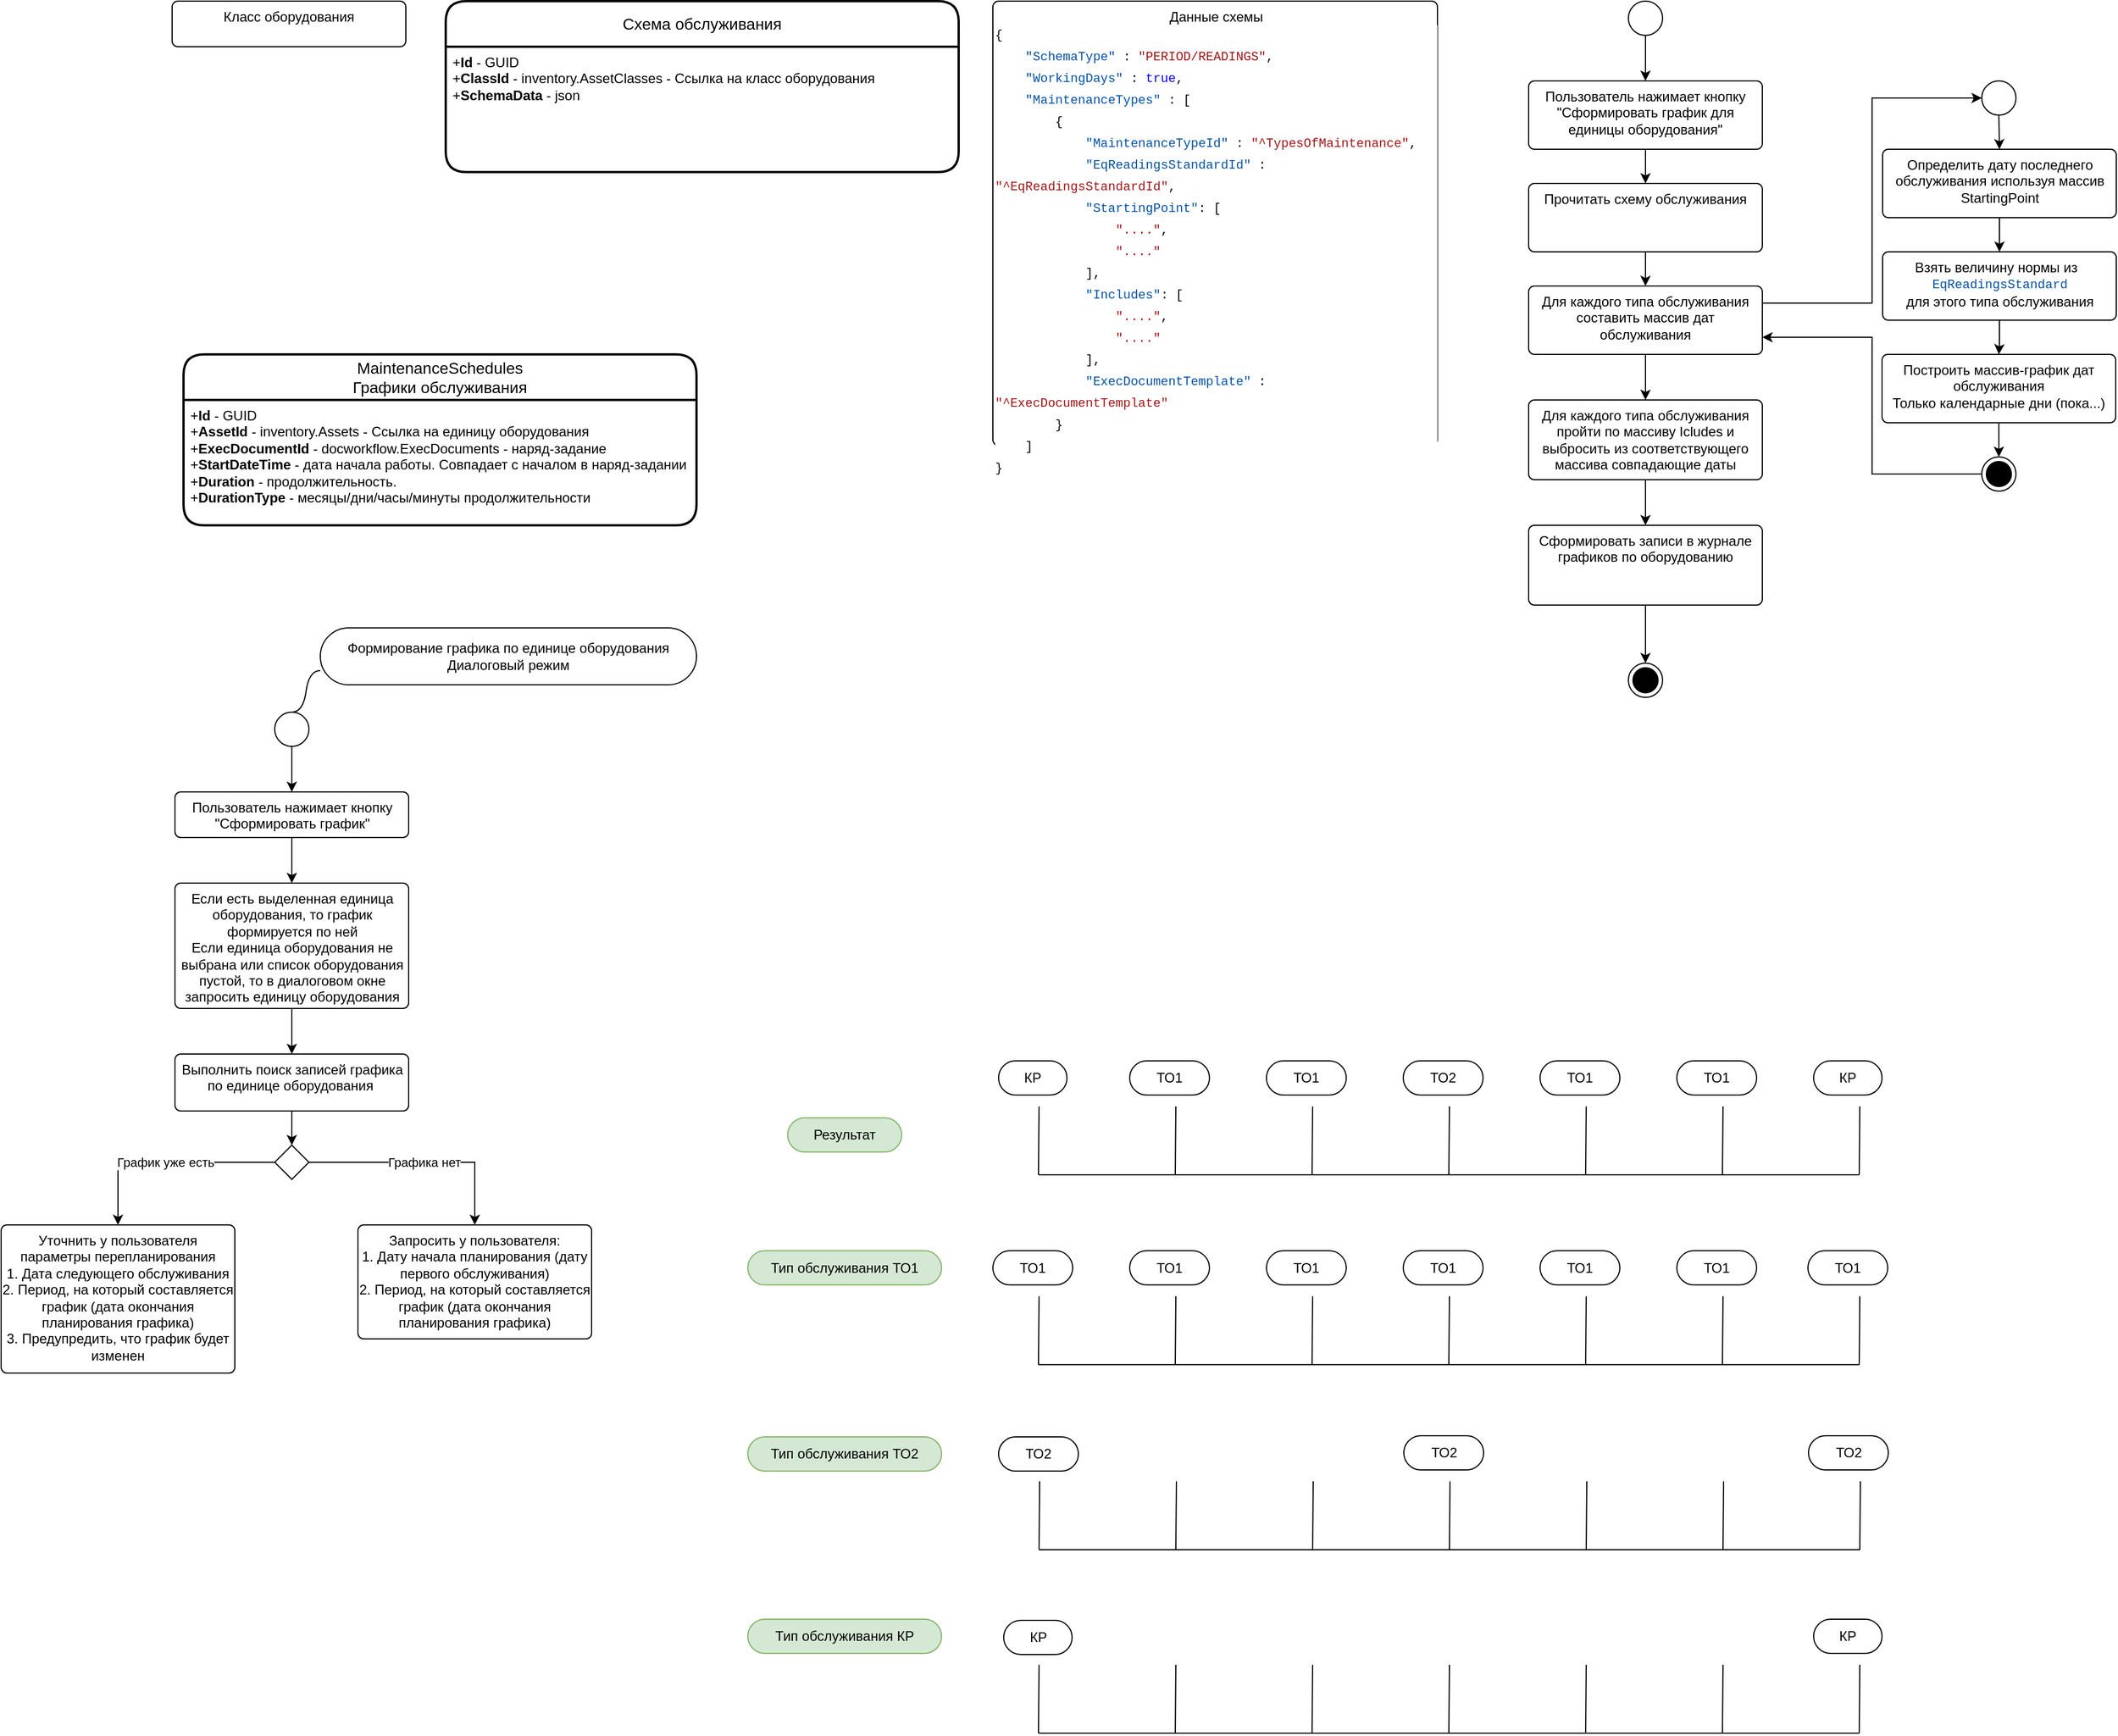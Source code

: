 <mxfile version="20.7.4" type="device"><diagram id="T1z4wQ3HLh27flMm4EdX" name="Page-1"><mxGraphModel dx="2284" dy="1944" grid="1" gridSize="10" guides="1" tooltips="1" connect="1" arrows="1" fold="1" page="1" pageScale="1" pageWidth="850" pageHeight="1100" math="0" shadow="0"><root><mxCell id="0"/><mxCell id="1" parent="0"/><mxCell id="ABsoLRfEZ5vDtHBDYEWs-1" value="MaintenanceSchedules&#10;Графики обслуживания" style="swimlane;childLayout=stackLayout;horizontal=1;startSize=40;horizontalStack=0;rounded=1;fontSize=14;fontStyle=0;strokeWidth=2;resizeParent=0;resizeLast=1;shadow=0;dashed=0;align=center;whiteSpace=wrap;" vertex="1" parent="1"><mxGeometry x="50" y="110" width="450" height="150" as="geometry"/></mxCell><mxCell id="ABsoLRfEZ5vDtHBDYEWs-2" value="+&lt;b&gt;Id &lt;/b&gt;- GUID&lt;br&gt;+&lt;b&gt;AssetId &lt;/b&gt;- inventory.Assets - Ссылка на единицу оборудования&lt;br&gt;+&lt;b&gt;ExecDocumentId &lt;/b&gt;- docworkflow.ExecDocuments - наряд-задание&lt;br&gt;+&lt;b&gt;StartDateTime &lt;/b&gt;- дата начала работы. Совпадает с началом в наряд-задании&lt;br&gt;+&lt;b&gt;Duration &lt;/b&gt;- продолжительность.&lt;br&gt;+&lt;b&gt;DurationType &lt;/b&gt;- месяцы/дни/часы/минуты продолжительности" style="align=left;strokeColor=none;fillColor=none;spacingLeft=4;fontSize=12;verticalAlign=top;resizable=0;rotatable=0;part=1;html=1;" vertex="1" parent="ABsoLRfEZ5vDtHBDYEWs-1"><mxGeometry y="40" width="450" height="110" as="geometry"/></mxCell><mxCell id="ABsoLRfEZ5vDtHBDYEWs-8" style="edgeStyle=orthogonalEdgeStyle;rounded=0;orthogonalLoop=1;jettySize=auto;html=1;exitX=0.5;exitY=1;exitDx=0;exitDy=0;entryX=0.5;entryY=0;entryDx=0;entryDy=0;" edge="1" parent="1" source="ABsoLRfEZ5vDtHBDYEWs-3" target="ABsoLRfEZ5vDtHBDYEWs-7"><mxGeometry relative="1" as="geometry"/></mxCell><mxCell id="ABsoLRfEZ5vDtHBDYEWs-3" value="" style="ellipse;html=1;" vertex="1" parent="1"><mxGeometry x="130" y="424" width="30" height="30" as="geometry"/></mxCell><mxCell id="ABsoLRfEZ5vDtHBDYEWs-5" value="Формирование графика по единице оборудования&lt;br&gt;Диалоговый режим" style="whiteSpace=wrap;html=1;rounded=1;arcSize=50;align=center;verticalAlign=middle;strokeWidth=1;autosize=1;spacing=4;treeFolding=1;treeMoving=1;newEdgeStyle={&quot;edgeStyle&quot;:&quot;entityRelationEdgeStyle&quot;,&quot;startArrow&quot;:&quot;none&quot;,&quot;endArrow&quot;:&quot;none&quot;,&quot;segment&quot;:10,&quot;curved&quot;:1,&quot;sourcePerimeterSpacing&quot;:0,&quot;targetPerimeterSpacing&quot;:0};" vertex="1" parent="1"><mxGeometry x="170" y="350" width="330" height="50" as="geometry"/></mxCell><mxCell id="ABsoLRfEZ5vDtHBDYEWs-6" value="" style="edgeStyle=entityRelationEdgeStyle;startArrow=none;endArrow=none;segment=10;curved=1;sourcePerimeterSpacing=0;targetPerimeterSpacing=0;rounded=0;exitX=0.5;exitY=0;exitDx=0;exitDy=0;entryX=0;entryY=0.75;entryDx=0;entryDy=0;" edge="1" target="ABsoLRfEZ5vDtHBDYEWs-5" parent="1" source="ABsoLRfEZ5vDtHBDYEWs-3"><mxGeometry relative="1" as="geometry"><mxPoint x="160" y="394" as="sourcePoint"/><mxPoint x="178" y="400" as="targetPoint"/></mxGeometry></mxCell><mxCell id="ABsoLRfEZ5vDtHBDYEWs-10" style="edgeStyle=orthogonalEdgeStyle;rounded=0;orthogonalLoop=1;jettySize=auto;html=1;exitX=0.5;exitY=1;exitDx=0;exitDy=0;entryX=0.5;entryY=0;entryDx=0;entryDy=0;" edge="1" parent="1" source="ABsoLRfEZ5vDtHBDYEWs-7" target="ABsoLRfEZ5vDtHBDYEWs-9"><mxGeometry relative="1" as="geometry"/></mxCell><mxCell id="ABsoLRfEZ5vDtHBDYEWs-7" value="Пользователь нажимает кнопку &quot;Сформировать график&quot;" style="html=1;align=center;verticalAlign=top;rounded=1;absoluteArcSize=1;arcSize=10;dashed=0;whiteSpace=wrap;" vertex="1" parent="1"><mxGeometry x="42.5" y="494" width="205" height="40" as="geometry"/></mxCell><mxCell id="ABsoLRfEZ5vDtHBDYEWs-18" style="edgeStyle=orthogonalEdgeStyle;rounded=0;orthogonalLoop=1;jettySize=auto;html=1;exitX=0.5;exitY=1;exitDx=0;exitDy=0;entryX=0.5;entryY=0;entryDx=0;entryDy=0;" edge="1" parent="1" source="ABsoLRfEZ5vDtHBDYEWs-9" target="ABsoLRfEZ5vDtHBDYEWs-11"><mxGeometry relative="1" as="geometry"><mxPoint x="160" y="714" as="targetPoint"/></mxGeometry></mxCell><mxCell id="ABsoLRfEZ5vDtHBDYEWs-9" value="Если есть выделенная единица оборудования, то график формируется по ней&lt;br&gt;Если единица оборудования не выбрана или список оборудования пустой, то в диалоговом окне запросить единицу оборудования" style="html=1;align=center;verticalAlign=top;rounded=1;absoluteArcSize=1;arcSize=10;dashed=0;whiteSpace=wrap;" vertex="1" parent="1"><mxGeometry x="42.5" y="574" width="205" height="110" as="geometry"/></mxCell><mxCell id="ABsoLRfEZ5vDtHBDYEWs-13" style="edgeStyle=orthogonalEdgeStyle;rounded=0;orthogonalLoop=1;jettySize=auto;html=1;exitX=0.5;exitY=1;exitDx=0;exitDy=0;entryX=0.5;entryY=0;entryDx=0;entryDy=0;" edge="1" parent="1" source="ABsoLRfEZ5vDtHBDYEWs-11" target="ABsoLRfEZ5vDtHBDYEWs-12"><mxGeometry relative="1" as="geometry"/></mxCell><mxCell id="ABsoLRfEZ5vDtHBDYEWs-11" value="Выполнить поиск записей графика по единице оборудования&amp;nbsp;" style="html=1;align=center;verticalAlign=top;rounded=1;absoluteArcSize=1;arcSize=10;dashed=0;whiteSpace=wrap;" vertex="1" parent="1"><mxGeometry x="42.5" y="724" width="205" height="50" as="geometry"/></mxCell><mxCell id="ABsoLRfEZ5vDtHBDYEWs-15" value="Графика нет" style="edgeStyle=orthogonalEdgeStyle;rounded=0;orthogonalLoop=1;jettySize=auto;html=1;exitX=1;exitY=0.5;exitDx=0;exitDy=0;entryX=0.5;entryY=0;entryDx=0;entryDy=0;" edge="1" parent="1" source="ABsoLRfEZ5vDtHBDYEWs-12" target="ABsoLRfEZ5vDtHBDYEWs-14"><mxGeometry relative="1" as="geometry"/></mxCell><mxCell id="ABsoLRfEZ5vDtHBDYEWs-17" value="График уже есть" style="edgeStyle=orthogonalEdgeStyle;rounded=0;orthogonalLoop=1;jettySize=auto;html=1;exitX=0;exitY=0.5;exitDx=0;exitDy=0;entryX=0.5;entryY=0;entryDx=0;entryDy=0;" edge="1" parent="1" source="ABsoLRfEZ5vDtHBDYEWs-12" target="ABsoLRfEZ5vDtHBDYEWs-16"><mxGeometry relative="1" as="geometry"/></mxCell><mxCell id="ABsoLRfEZ5vDtHBDYEWs-12" value="" style="rhombus;html=1;" vertex="1" parent="1"><mxGeometry x="130" y="804" width="30" height="30" as="geometry"/></mxCell><mxCell id="ABsoLRfEZ5vDtHBDYEWs-14" value="Запросить у пользователя:&lt;br&gt;1. Дату начала планирования (дату первого обслуживания)&lt;br&gt;2. Период, на который составляется график (дата окончания планирования графика)" style="html=1;align=center;verticalAlign=top;rounded=1;absoluteArcSize=1;arcSize=10;dashed=0;whiteSpace=wrap;" vertex="1" parent="1"><mxGeometry x="203" y="874" width="205" height="100" as="geometry"/></mxCell><mxCell id="ABsoLRfEZ5vDtHBDYEWs-16" value="Уточнить у пользователя параметры перепланирования&lt;br&gt;1. Дата следующего обслуживания&lt;br&gt;2. Период, на который составляется график (дата окончания планирования графика)&lt;br&gt;3. Предупредить, что график будет изменен" style="html=1;align=center;verticalAlign=top;rounded=1;absoluteArcSize=1;arcSize=10;dashed=0;whiteSpace=wrap;" vertex="1" parent="1"><mxGeometry x="-110" y="874" width="205" height="130" as="geometry"/></mxCell><mxCell id="ABsoLRfEZ5vDtHBDYEWs-19" value="Класс оборудования" style="html=1;align=center;verticalAlign=top;rounded=1;absoluteArcSize=1;arcSize=10;dashed=0;whiteSpace=wrap;" vertex="1" parent="1"><mxGeometry x="40" y="-200" width="205" height="40" as="geometry"/></mxCell><mxCell id="ABsoLRfEZ5vDtHBDYEWs-20" value="Схема обслуживания" style="swimlane;childLayout=stackLayout;horizontal=1;startSize=40;horizontalStack=0;rounded=1;fontSize=14;fontStyle=0;strokeWidth=2;resizeParent=0;resizeLast=1;shadow=0;dashed=0;align=center;whiteSpace=wrap;" vertex="1" parent="1"><mxGeometry x="280" y="-200" width="450" height="150" as="geometry"/></mxCell><mxCell id="ABsoLRfEZ5vDtHBDYEWs-21" value="+&lt;b&gt;Id &lt;/b&gt;- GUID&lt;br&gt;+&lt;b&gt;ClassId &lt;/b&gt;- inventory.AssetClasses&amp;nbsp;- Ссылка на класс оборудования&lt;br&gt;+&lt;b&gt;SchemaData&lt;/b&gt; - json" style="align=left;strokeColor=none;fillColor=none;spacingLeft=4;fontSize=12;verticalAlign=top;resizable=0;rotatable=0;part=1;html=1;" vertex="1" parent="ABsoLRfEZ5vDtHBDYEWs-20"><mxGeometry y="40" width="450" height="110" as="geometry"/></mxCell><mxCell id="ABsoLRfEZ5vDtHBDYEWs-22" value="&lt;div style=&quot;text-align: center;&quot;&gt;&lt;span style=&quot;background-color: initial;&quot;&gt;Данные схемы&lt;/span&gt;&lt;/div&gt;&lt;div style=&quot;color: rgb(212, 212, 212); font-family: Consolas, &amp;quot;Courier New&amp;quot;, monospace; font-size: 14px; line-height: 19px;&quot;&gt;&lt;div style=&quot;font-size: 11px;&quot;&gt;&lt;div style=&quot;color: rgb(0, 0, 0); background-color: rgb(255, 255, 255); line-height: 19px;&quot;&gt;&lt;div style=&quot;line-height: 19px;&quot;&gt;&lt;div&gt;{&lt;/div&gt;&lt;div&gt;&amp;nbsp; &amp;nbsp; &lt;span style=&quot;color: #0451a5;&quot;&gt;&quot;SchemaType&quot;&lt;/span&gt; : &lt;span style=&quot;color: #a31515;&quot;&gt;&quot;PERIOD/READINGS&quot;&lt;/span&gt;,&lt;/div&gt;&lt;div&gt;&amp;nbsp; &amp;nbsp; &lt;span style=&quot;color: #0451a5;&quot;&gt;&quot;WorkingDays&quot;&lt;/span&gt; : &lt;span style=&quot;color: #0000ff;&quot;&gt;true&lt;/span&gt;,&lt;/div&gt;&lt;div&gt;&amp;nbsp; &amp;nbsp; &lt;span style=&quot;color: #0451a5;&quot;&gt;&quot;MaintenanceTypes&quot;&lt;/span&gt; : [&lt;/div&gt;&lt;div&gt;&amp;nbsp; &amp;nbsp; &amp;nbsp; &amp;nbsp; {&lt;/div&gt;&lt;div&gt;&amp;nbsp; &amp;nbsp; &amp;nbsp; &amp;nbsp; &amp;nbsp; &amp;nbsp; &lt;span style=&quot;color: #0451a5;&quot;&gt;&quot;MaintenanceTypeId&quot;&lt;/span&gt; : &lt;span style=&quot;color: #a31515;&quot;&gt;&quot;^TypesOfMaintenance&quot;&lt;/span&gt;,&lt;/div&gt;&lt;div&gt;&amp;nbsp; &amp;nbsp; &amp;nbsp; &amp;nbsp; &amp;nbsp; &amp;nbsp; &lt;span style=&quot;color: #0451a5;&quot;&gt;&quot;EqReadingsStandardId&quot;&lt;/span&gt; : &lt;span style=&quot;color: #a31515;&quot;&gt;&quot;^EqReadingsStandardId&quot;&lt;/span&gt;,&lt;/div&gt;&lt;div&gt;&amp;nbsp; &amp;nbsp; &amp;nbsp; &amp;nbsp; &amp;nbsp; &amp;nbsp; &lt;span style=&quot;color: #0451a5;&quot;&gt;&quot;StartingPoint&quot;&lt;/span&gt;: [&lt;/div&gt;&lt;div&gt;&amp;nbsp; &amp;nbsp; &amp;nbsp; &amp;nbsp; &amp;nbsp; &amp;nbsp; &amp;nbsp; &amp;nbsp; &lt;span style=&quot;color: #a31515;&quot;&gt;&quot;....&quot;&lt;/span&gt;,&lt;/div&gt;&lt;div&gt;&amp;nbsp; &amp;nbsp; &amp;nbsp; &amp;nbsp; &amp;nbsp; &amp;nbsp; &amp;nbsp; &amp;nbsp; &lt;span style=&quot;color: #a31515;&quot;&gt;&quot;....&quot;&lt;/span&gt;&lt;/div&gt;&lt;div&gt;&amp;nbsp; &amp;nbsp; &amp;nbsp; &amp;nbsp; &amp;nbsp; &amp;nbsp; ],&lt;/div&gt;&lt;div&gt;&amp;nbsp; &amp;nbsp; &amp;nbsp; &amp;nbsp; &amp;nbsp; &amp;nbsp; &lt;span style=&quot;color: #0451a5;&quot;&gt;&quot;Includes&quot;&lt;/span&gt;: [&lt;/div&gt;&lt;div&gt;&amp;nbsp; &amp;nbsp; &amp;nbsp; &amp;nbsp; &amp;nbsp; &amp;nbsp; &amp;nbsp; &amp;nbsp; &lt;span style=&quot;color: #a31515;&quot;&gt;&quot;....&quot;&lt;/span&gt;,&lt;/div&gt;&lt;div&gt;&amp;nbsp; &amp;nbsp; &amp;nbsp; &amp;nbsp; &amp;nbsp; &amp;nbsp; &amp;nbsp; &amp;nbsp; &lt;span style=&quot;color: #a31515;&quot;&gt;&quot;....&quot;&lt;/span&gt;&lt;/div&gt;&lt;div&gt;&amp;nbsp; &amp;nbsp; &amp;nbsp; &amp;nbsp; &amp;nbsp; &amp;nbsp; ],&lt;/div&gt;&lt;div&gt;&amp;nbsp; &amp;nbsp; &amp;nbsp; &amp;nbsp; &amp;nbsp; &amp;nbsp; &lt;span style=&quot;color: #0451a5;&quot;&gt;&quot;ExecDocumentTemplate&quot;&lt;/span&gt; : &lt;span style=&quot;color: #a31515;&quot;&gt;&quot;^ExecDocumentTemplate&quot;&lt;/span&gt;&lt;/div&gt;&lt;div&gt;&amp;nbsp; &amp;nbsp; &amp;nbsp; &amp;nbsp; }&lt;/div&gt;&lt;div&gt;&amp;nbsp; &amp;nbsp; ]&lt;/div&gt;&lt;div&gt;}&lt;/div&gt;&lt;/div&gt;&lt;/div&gt;&lt;/div&gt;&lt;/div&gt;" style="html=1;align=left;verticalAlign=top;rounded=1;absoluteArcSize=1;arcSize=10;dashed=0;whiteSpace=wrap;" vertex="1" parent="1"><mxGeometry x="760" y="-200" width="390" height="390" as="geometry"/></mxCell><mxCell id="ABsoLRfEZ5vDtHBDYEWs-25" style="edgeStyle=orthogonalEdgeStyle;rounded=0;orthogonalLoop=1;jettySize=auto;html=1;exitX=0.5;exitY=1;exitDx=0;exitDy=0;entryX=0.5;entryY=0;entryDx=0;entryDy=0;fontSize=11;" edge="1" parent="1" source="ABsoLRfEZ5vDtHBDYEWs-23" target="ABsoLRfEZ5vDtHBDYEWs-24"><mxGeometry relative="1" as="geometry"/></mxCell><mxCell id="ABsoLRfEZ5vDtHBDYEWs-23" value="" style="ellipse;html=1;" vertex="1" parent="1"><mxGeometry x="1317.5" y="-200" width="30" height="30" as="geometry"/></mxCell><mxCell id="ABsoLRfEZ5vDtHBDYEWs-115" style="edgeStyle=orthogonalEdgeStyle;rounded=0;orthogonalLoop=1;jettySize=auto;html=1;exitX=0.5;exitY=1;exitDx=0;exitDy=0;entryX=0.5;entryY=0;entryDx=0;entryDy=0;fontSize=11;" edge="1" parent="1" source="ABsoLRfEZ5vDtHBDYEWs-24" target="ABsoLRfEZ5vDtHBDYEWs-26"><mxGeometry relative="1" as="geometry"/></mxCell><mxCell id="ABsoLRfEZ5vDtHBDYEWs-24" value="Пользователь нажимает кнопку &quot;Сформировать график для единицы оборудования&quot;" style="html=1;align=center;verticalAlign=top;rounded=1;absoluteArcSize=1;arcSize=10;dashed=0;whiteSpace=wrap;" vertex="1" parent="1"><mxGeometry x="1230" y="-130" width="205" height="60" as="geometry"/></mxCell><mxCell id="ABsoLRfEZ5vDtHBDYEWs-116" style="edgeStyle=orthogonalEdgeStyle;rounded=0;orthogonalLoop=1;jettySize=auto;html=1;exitX=0.5;exitY=1;exitDx=0;exitDy=0;entryX=0.5;entryY=0;entryDx=0;entryDy=0;fontSize=11;" edge="1" parent="1" source="ABsoLRfEZ5vDtHBDYEWs-26" target="ABsoLRfEZ5vDtHBDYEWs-27"><mxGeometry relative="1" as="geometry"/></mxCell><mxCell id="ABsoLRfEZ5vDtHBDYEWs-26" value="Прочитать схему обслуживания" style="html=1;align=center;verticalAlign=top;rounded=1;absoluteArcSize=1;arcSize=10;dashed=0;whiteSpace=wrap;" vertex="1" parent="1"><mxGeometry x="1230" y="-40" width="205" height="60" as="geometry"/></mxCell><mxCell id="ABsoLRfEZ5vDtHBDYEWs-117" style="edgeStyle=orthogonalEdgeStyle;rounded=0;orthogonalLoop=1;jettySize=auto;html=1;exitX=0.5;exitY=1;exitDx=0;exitDy=0;entryX=0.5;entryY=0;entryDx=0;entryDy=0;fontSize=11;" edge="1" parent="1" source="ABsoLRfEZ5vDtHBDYEWs-27" target="ABsoLRfEZ5vDtHBDYEWs-107"><mxGeometry relative="1" as="geometry"/></mxCell><mxCell id="ABsoLRfEZ5vDtHBDYEWs-120" style="edgeStyle=orthogonalEdgeStyle;rounded=0;orthogonalLoop=1;jettySize=auto;html=1;exitX=1;exitY=0.25;exitDx=0;exitDy=0;entryX=0;entryY=0.5;entryDx=0;entryDy=0;fontSize=11;" edge="1" parent="1" source="ABsoLRfEZ5vDtHBDYEWs-27" target="ABsoLRfEZ5vDtHBDYEWs-113"><mxGeometry relative="1" as="geometry"/></mxCell><mxCell id="ABsoLRfEZ5vDtHBDYEWs-27" value="Для каждого типа обслуживания составить массив дат обслуживания" style="html=1;align=center;verticalAlign=top;rounded=1;absoluteArcSize=1;arcSize=10;dashed=0;whiteSpace=wrap;" vertex="1" parent="1"><mxGeometry x="1230" y="50" width="205" height="60" as="geometry"/></mxCell><mxCell id="ABsoLRfEZ5vDtHBDYEWs-29" value="" style="endArrow=none;html=1;rounded=0;fontSize=11;" edge="1" parent="1"><mxGeometry width="50" height="50" relative="1" as="geometry"><mxPoint x="800" y="830" as="sourcePoint"/><mxPoint x="920" y="830" as="targetPoint"/></mxGeometry></mxCell><mxCell id="ABsoLRfEZ5vDtHBDYEWs-31" value="" style="endArrow=none;html=1;rounded=0;fontSize=11;" edge="1" parent="1"><mxGeometry x="0.691" y="-87" width="50" height="50" relative="1" as="geometry"><mxPoint x="920" y="830" as="sourcePoint"/><mxPoint x="920.5" y="770" as="targetPoint"/><mxPoint as="offset"/></mxGeometry></mxCell><mxCell id="ABsoLRfEZ5vDtHBDYEWs-32" value="" style="endArrow=none;html=1;rounded=0;fontSize=11;" edge="1" parent="1"><mxGeometry width="50" height="50" relative="1" as="geometry"><mxPoint x="920" y="830" as="sourcePoint"/><mxPoint x="1040" y="830" as="targetPoint"/></mxGeometry></mxCell><mxCell id="ABsoLRfEZ5vDtHBDYEWs-33" value="" style="endArrow=none;html=1;rounded=0;fontSize=11;" edge="1" parent="1"><mxGeometry x="0.691" y="-87" width="50" height="50" relative="1" as="geometry"><mxPoint x="1040" y="830" as="sourcePoint"/><mxPoint x="1040.5" y="770" as="targetPoint"/><mxPoint as="offset"/></mxGeometry></mxCell><mxCell id="ABsoLRfEZ5vDtHBDYEWs-34" value="" style="endArrow=none;html=1;rounded=0;fontSize=11;" edge="1" parent="1"><mxGeometry width="50" height="50" relative="1" as="geometry"><mxPoint x="1040" y="830" as="sourcePoint"/><mxPoint x="1160" y="830" as="targetPoint"/></mxGeometry></mxCell><mxCell id="ABsoLRfEZ5vDtHBDYEWs-35" value="" style="endArrow=none;html=1;rounded=0;fontSize=11;" edge="1" parent="1"><mxGeometry x="0.691" y="-87" width="50" height="50" relative="1" as="geometry"><mxPoint x="800" y="830" as="sourcePoint"/><mxPoint x="800.5" y="770" as="targetPoint"/><mxPoint as="offset"/></mxGeometry></mxCell><mxCell id="ABsoLRfEZ5vDtHBDYEWs-36" value="" style="endArrow=none;html=1;rounded=0;fontSize=11;" edge="1" parent="1"><mxGeometry x="0.691" y="-87" width="50" height="50" relative="1" as="geometry"><mxPoint x="1160" y="830" as="sourcePoint"/><mxPoint x="1160.5" y="770" as="targetPoint"/><mxPoint as="offset"/></mxGeometry></mxCell><mxCell id="ABsoLRfEZ5vDtHBDYEWs-37" value="" style="endArrow=none;html=1;rounded=0;fontSize=11;" edge="1" parent="1"><mxGeometry width="50" height="50" relative="1" as="geometry"><mxPoint x="1160" y="830" as="sourcePoint"/><mxPoint x="1280" y="830" as="targetPoint"/></mxGeometry></mxCell><mxCell id="ABsoLRfEZ5vDtHBDYEWs-38" value="" style="endArrow=none;html=1;rounded=0;fontSize=11;" edge="1" parent="1"><mxGeometry x="0.691" y="-87" width="50" height="50" relative="1" as="geometry"><mxPoint x="1280" y="830" as="sourcePoint"/><mxPoint x="1280.5" y="770" as="targetPoint"/><mxPoint as="offset"/></mxGeometry></mxCell><mxCell id="ABsoLRfEZ5vDtHBDYEWs-39" value="" style="endArrow=none;html=1;rounded=0;fontSize=11;" edge="1" parent="1"><mxGeometry width="50" height="50" relative="1" as="geometry"><mxPoint x="1280" y="830" as="sourcePoint"/><mxPoint x="1400" y="830" as="targetPoint"/></mxGeometry></mxCell><mxCell id="ABsoLRfEZ5vDtHBDYEWs-40" value="ТО1" style="whiteSpace=wrap;html=1;rounded=1;arcSize=50;align=center;verticalAlign=middle;strokeWidth=1;autosize=1;spacing=4;treeFolding=1;treeMoving=1;newEdgeStyle={&quot;edgeStyle&quot;:&quot;entityRelationEdgeStyle&quot;,&quot;startArrow&quot;:&quot;none&quot;,&quot;endArrow&quot;:&quot;none&quot;,&quot;segment&quot;:10,&quot;curved&quot;:1,&quot;sourcePerimeterSpacing&quot;:0,&quot;targetPerimeterSpacing&quot;:0};" vertex="1" parent="1"><mxGeometry x="880" y="730" width="70" height="30" as="geometry"/></mxCell><mxCell id="ABsoLRfEZ5vDtHBDYEWs-41" value="КР" style="whiteSpace=wrap;html=1;rounded=1;arcSize=50;align=center;verticalAlign=middle;strokeWidth=1;autosize=1;spacing=4;treeFolding=1;treeMoving=1;newEdgeStyle={&quot;edgeStyle&quot;:&quot;entityRelationEdgeStyle&quot;,&quot;startArrow&quot;:&quot;none&quot;,&quot;endArrow&quot;:&quot;none&quot;,&quot;segment&quot;:10,&quot;curved&quot;:1,&quot;sourcePerimeterSpacing&quot;:0,&quot;targetPerimeterSpacing&quot;:0};" vertex="1" parent="1"><mxGeometry x="765" y="730" width="60" height="30" as="geometry"/></mxCell><mxCell id="ABsoLRfEZ5vDtHBDYEWs-42" value="ТО1" style="whiteSpace=wrap;html=1;rounded=1;arcSize=50;align=center;verticalAlign=middle;strokeWidth=1;autosize=1;spacing=4;treeFolding=1;treeMoving=1;newEdgeStyle={&quot;edgeStyle&quot;:&quot;entityRelationEdgeStyle&quot;,&quot;startArrow&quot;:&quot;none&quot;,&quot;endArrow&quot;:&quot;none&quot;,&quot;segment&quot;:10,&quot;curved&quot;:1,&quot;sourcePerimeterSpacing&quot;:0,&quot;targetPerimeterSpacing&quot;:0};" vertex="1" parent="1"><mxGeometry x="1000" y="730" width="70" height="30" as="geometry"/></mxCell><mxCell id="ABsoLRfEZ5vDtHBDYEWs-43" value="ТО2" style="whiteSpace=wrap;html=1;rounded=1;arcSize=50;align=center;verticalAlign=middle;strokeWidth=1;autosize=1;spacing=4;treeFolding=1;treeMoving=1;newEdgeStyle={&quot;edgeStyle&quot;:&quot;entityRelationEdgeStyle&quot;,&quot;startArrow&quot;:&quot;none&quot;,&quot;endArrow&quot;:&quot;none&quot;,&quot;segment&quot;:10,&quot;curved&quot;:1,&quot;sourcePerimeterSpacing&quot;:0,&quot;targetPerimeterSpacing&quot;:0};" vertex="1" parent="1"><mxGeometry x="1120" y="730" width="70" height="30" as="geometry"/></mxCell><mxCell id="ABsoLRfEZ5vDtHBDYEWs-44" value="ТО1" style="whiteSpace=wrap;html=1;rounded=1;arcSize=50;align=center;verticalAlign=middle;strokeWidth=1;autosize=1;spacing=4;treeFolding=1;treeMoving=1;newEdgeStyle={&quot;edgeStyle&quot;:&quot;entityRelationEdgeStyle&quot;,&quot;startArrow&quot;:&quot;none&quot;,&quot;endArrow&quot;:&quot;none&quot;,&quot;segment&quot;:10,&quot;curved&quot;:1,&quot;sourcePerimeterSpacing&quot;:0,&quot;targetPerimeterSpacing&quot;:0};" vertex="1" parent="1"><mxGeometry x="1240" y="730" width="70" height="30" as="geometry"/></mxCell><mxCell id="ABsoLRfEZ5vDtHBDYEWs-45" value="" style="endArrow=none;html=1;rounded=0;fontSize=11;" edge="1" parent="1"><mxGeometry x="0.691" y="-87" width="50" height="50" relative="1" as="geometry"><mxPoint x="1400" y="830" as="sourcePoint"/><mxPoint x="1400.5" y="770" as="targetPoint"/><mxPoint as="offset"/></mxGeometry></mxCell><mxCell id="ABsoLRfEZ5vDtHBDYEWs-46" value="" style="endArrow=none;html=1;rounded=0;fontSize=11;" edge="1" parent="1"><mxGeometry width="50" height="50" relative="1" as="geometry"><mxPoint x="1400" y="830" as="sourcePoint"/><mxPoint x="1520" y="830" as="targetPoint"/></mxGeometry></mxCell><mxCell id="ABsoLRfEZ5vDtHBDYEWs-47" value="" style="endArrow=none;html=1;rounded=0;fontSize=11;" edge="1" parent="1"><mxGeometry x="0.691" y="-87" width="50" height="50" relative="1" as="geometry"><mxPoint x="1520" y="830" as="sourcePoint"/><mxPoint x="1520.5" y="770" as="targetPoint"/><mxPoint as="offset"/></mxGeometry></mxCell><mxCell id="ABsoLRfEZ5vDtHBDYEWs-48" value="ТО1" style="whiteSpace=wrap;html=1;rounded=1;arcSize=50;align=center;verticalAlign=middle;strokeWidth=1;autosize=1;spacing=4;treeFolding=1;treeMoving=1;newEdgeStyle={&quot;edgeStyle&quot;:&quot;entityRelationEdgeStyle&quot;,&quot;startArrow&quot;:&quot;none&quot;,&quot;endArrow&quot;:&quot;none&quot;,&quot;segment&quot;:10,&quot;curved&quot;:1,&quot;sourcePerimeterSpacing&quot;:0,&quot;targetPerimeterSpacing&quot;:0};" vertex="1" parent="1"><mxGeometry x="1360" y="730" width="70" height="30" as="geometry"/></mxCell><mxCell id="ABsoLRfEZ5vDtHBDYEWs-49" value="КР" style="whiteSpace=wrap;html=1;rounded=1;arcSize=50;align=center;verticalAlign=middle;strokeWidth=1;autosize=1;spacing=4;treeFolding=1;treeMoving=1;newEdgeStyle={&quot;edgeStyle&quot;:&quot;entityRelationEdgeStyle&quot;,&quot;startArrow&quot;:&quot;none&quot;,&quot;endArrow&quot;:&quot;none&quot;,&quot;segment&quot;:10,&quot;curved&quot;:1,&quot;sourcePerimeterSpacing&quot;:0,&quot;targetPerimeterSpacing&quot;:0};" vertex="1" parent="1"><mxGeometry x="1480" y="730" width="60" height="30" as="geometry"/></mxCell><mxCell id="ABsoLRfEZ5vDtHBDYEWs-50" value="" style="endArrow=none;html=1;rounded=0;fontSize=11;" edge="1" parent="1"><mxGeometry width="50" height="50" relative="1" as="geometry"><mxPoint x="800.0" y="996.66" as="sourcePoint"/><mxPoint x="920.0" y="996.66" as="targetPoint"/></mxGeometry></mxCell><mxCell id="ABsoLRfEZ5vDtHBDYEWs-51" value="" style="endArrow=none;html=1;rounded=0;fontSize=11;" edge="1" parent="1"><mxGeometry x="0.691" y="-87" width="50" height="50" relative="1" as="geometry"><mxPoint x="920.0" y="996.66" as="sourcePoint"/><mxPoint x="920.5" y="936.66" as="targetPoint"/><mxPoint as="offset"/></mxGeometry></mxCell><mxCell id="ABsoLRfEZ5vDtHBDYEWs-52" value="" style="endArrow=none;html=1;rounded=0;fontSize=11;" edge="1" parent="1"><mxGeometry width="50" height="50" relative="1" as="geometry"><mxPoint x="920.0" y="996.66" as="sourcePoint"/><mxPoint x="1040.0" y="996.66" as="targetPoint"/></mxGeometry></mxCell><mxCell id="ABsoLRfEZ5vDtHBDYEWs-53" value="" style="endArrow=none;html=1;rounded=0;fontSize=11;" edge="1" parent="1"><mxGeometry x="0.691" y="-87" width="50" height="50" relative="1" as="geometry"><mxPoint x="1040.0" y="996.66" as="sourcePoint"/><mxPoint x="1040.5" y="936.66" as="targetPoint"/><mxPoint as="offset"/></mxGeometry></mxCell><mxCell id="ABsoLRfEZ5vDtHBDYEWs-54" value="" style="endArrow=none;html=1;rounded=0;fontSize=11;" edge="1" parent="1"><mxGeometry width="50" height="50" relative="1" as="geometry"><mxPoint x="1040.0" y="996.66" as="sourcePoint"/><mxPoint x="1160" y="996.66" as="targetPoint"/></mxGeometry></mxCell><mxCell id="ABsoLRfEZ5vDtHBDYEWs-55" value="" style="endArrow=none;html=1;rounded=0;fontSize=11;" edge="1" parent="1"><mxGeometry x="0.691" y="-87" width="50" height="50" relative="1" as="geometry"><mxPoint x="800.0" y="996.66" as="sourcePoint"/><mxPoint x="800.5" y="936.66" as="targetPoint"/><mxPoint as="offset"/></mxGeometry></mxCell><mxCell id="ABsoLRfEZ5vDtHBDYEWs-56" value="" style="endArrow=none;html=1;rounded=0;fontSize=11;" edge="1" parent="1"><mxGeometry x="0.691" y="-87" width="50" height="50" relative="1" as="geometry"><mxPoint x="1160" y="996.66" as="sourcePoint"/><mxPoint x="1160.5" y="936.66" as="targetPoint"/><mxPoint as="offset"/></mxGeometry></mxCell><mxCell id="ABsoLRfEZ5vDtHBDYEWs-57" value="" style="endArrow=none;html=1;rounded=0;fontSize=11;" edge="1" parent="1"><mxGeometry width="50" height="50" relative="1" as="geometry"><mxPoint x="1160" y="996.66" as="sourcePoint"/><mxPoint x="1280" y="996.66" as="targetPoint"/></mxGeometry></mxCell><mxCell id="ABsoLRfEZ5vDtHBDYEWs-58" value="" style="endArrow=none;html=1;rounded=0;fontSize=11;" edge="1" parent="1"><mxGeometry x="0.691" y="-87" width="50" height="50" relative="1" as="geometry"><mxPoint x="1280" y="996.66" as="sourcePoint"/><mxPoint x="1280.5" y="936.66" as="targetPoint"/><mxPoint as="offset"/></mxGeometry></mxCell><mxCell id="ABsoLRfEZ5vDtHBDYEWs-59" value="" style="endArrow=none;html=1;rounded=0;fontSize=11;" edge="1" parent="1"><mxGeometry width="50" height="50" relative="1" as="geometry"><mxPoint x="1280" y="996.66" as="sourcePoint"/><mxPoint x="1400" y="996.66" as="targetPoint"/></mxGeometry></mxCell><mxCell id="ABsoLRfEZ5vDtHBDYEWs-60" value="ТО1" style="whiteSpace=wrap;html=1;rounded=1;arcSize=50;align=center;verticalAlign=middle;strokeWidth=1;autosize=1;spacing=4;treeFolding=1;treeMoving=1;newEdgeStyle={&quot;edgeStyle&quot;:&quot;entityRelationEdgeStyle&quot;,&quot;startArrow&quot;:&quot;none&quot;,&quot;endArrow&quot;:&quot;none&quot;,&quot;segment&quot;:10,&quot;curved&quot;:1,&quot;sourcePerimeterSpacing&quot;:0,&quot;targetPerimeterSpacing&quot;:0};" vertex="1" parent="1"><mxGeometry x="880" y="896.66" width="70" height="30" as="geometry"/></mxCell><mxCell id="ABsoLRfEZ5vDtHBDYEWs-61" value="ТО1" style="whiteSpace=wrap;html=1;rounded=1;arcSize=50;align=center;verticalAlign=middle;strokeWidth=1;autosize=1;spacing=4;treeFolding=1;treeMoving=1;newEdgeStyle={&quot;edgeStyle&quot;:&quot;entityRelationEdgeStyle&quot;,&quot;startArrow&quot;:&quot;none&quot;,&quot;endArrow&quot;:&quot;none&quot;,&quot;segment&quot;:10,&quot;curved&quot;:1,&quot;sourcePerimeterSpacing&quot;:0,&quot;targetPerimeterSpacing&quot;:0};" vertex="1" parent="1"><mxGeometry x="760" y="896.66" width="70" height="30" as="geometry"/></mxCell><mxCell id="ABsoLRfEZ5vDtHBDYEWs-62" value="ТО1" style="whiteSpace=wrap;html=1;rounded=1;arcSize=50;align=center;verticalAlign=middle;strokeWidth=1;autosize=1;spacing=4;treeFolding=1;treeMoving=1;newEdgeStyle={&quot;edgeStyle&quot;:&quot;entityRelationEdgeStyle&quot;,&quot;startArrow&quot;:&quot;none&quot;,&quot;endArrow&quot;:&quot;none&quot;,&quot;segment&quot;:10,&quot;curved&quot;:1,&quot;sourcePerimeterSpacing&quot;:0,&quot;targetPerimeterSpacing&quot;:0};" vertex="1" parent="1"><mxGeometry x="1000" y="896.66" width="70" height="30" as="geometry"/></mxCell><mxCell id="ABsoLRfEZ5vDtHBDYEWs-63" value="ТО1" style="whiteSpace=wrap;html=1;rounded=1;arcSize=50;align=center;verticalAlign=middle;strokeWidth=1;autosize=1;spacing=4;treeFolding=1;treeMoving=1;newEdgeStyle={&quot;edgeStyle&quot;:&quot;entityRelationEdgeStyle&quot;,&quot;startArrow&quot;:&quot;none&quot;,&quot;endArrow&quot;:&quot;none&quot;,&quot;segment&quot;:10,&quot;curved&quot;:1,&quot;sourcePerimeterSpacing&quot;:0,&quot;targetPerimeterSpacing&quot;:0};" vertex="1" parent="1"><mxGeometry x="1120" y="896.66" width="70" height="30" as="geometry"/></mxCell><mxCell id="ABsoLRfEZ5vDtHBDYEWs-64" value="ТО1" style="whiteSpace=wrap;html=1;rounded=1;arcSize=50;align=center;verticalAlign=middle;strokeWidth=1;autosize=1;spacing=4;treeFolding=1;treeMoving=1;newEdgeStyle={&quot;edgeStyle&quot;:&quot;entityRelationEdgeStyle&quot;,&quot;startArrow&quot;:&quot;none&quot;,&quot;endArrow&quot;:&quot;none&quot;,&quot;segment&quot;:10,&quot;curved&quot;:1,&quot;sourcePerimeterSpacing&quot;:0,&quot;targetPerimeterSpacing&quot;:0};" vertex="1" parent="1"><mxGeometry x="1240" y="896.66" width="70" height="30" as="geometry"/></mxCell><mxCell id="ABsoLRfEZ5vDtHBDYEWs-65" value="" style="endArrow=none;html=1;rounded=0;fontSize=11;" edge="1" parent="1"><mxGeometry x="0.691" y="-87" width="50" height="50" relative="1" as="geometry"><mxPoint x="1400" y="996.66" as="sourcePoint"/><mxPoint x="1400.5" y="936.66" as="targetPoint"/><mxPoint as="offset"/></mxGeometry></mxCell><mxCell id="ABsoLRfEZ5vDtHBDYEWs-66" value="" style="endArrow=none;html=1;rounded=0;fontSize=11;" edge="1" parent="1"><mxGeometry width="50" height="50" relative="1" as="geometry"><mxPoint x="1400" y="996.66" as="sourcePoint"/><mxPoint x="1520" y="996.66" as="targetPoint"/></mxGeometry></mxCell><mxCell id="ABsoLRfEZ5vDtHBDYEWs-67" value="" style="endArrow=none;html=1;rounded=0;fontSize=11;" edge="1" parent="1"><mxGeometry x="0.691" y="-87" width="50" height="50" relative="1" as="geometry"><mxPoint x="1520" y="996.66" as="sourcePoint"/><mxPoint x="1520.5" y="936.66" as="targetPoint"/><mxPoint as="offset"/></mxGeometry></mxCell><mxCell id="ABsoLRfEZ5vDtHBDYEWs-68" value="ТО1" style="whiteSpace=wrap;html=1;rounded=1;arcSize=50;align=center;verticalAlign=middle;strokeWidth=1;autosize=1;spacing=4;treeFolding=1;treeMoving=1;newEdgeStyle={&quot;edgeStyle&quot;:&quot;entityRelationEdgeStyle&quot;,&quot;startArrow&quot;:&quot;none&quot;,&quot;endArrow&quot;:&quot;none&quot;,&quot;segment&quot;:10,&quot;curved&quot;:1,&quot;sourcePerimeterSpacing&quot;:0,&quot;targetPerimeterSpacing&quot;:0};" vertex="1" parent="1"><mxGeometry x="1360" y="896.66" width="70" height="30" as="geometry"/></mxCell><mxCell id="ABsoLRfEZ5vDtHBDYEWs-69" value="ТО1" style="whiteSpace=wrap;html=1;rounded=1;arcSize=50;align=center;verticalAlign=middle;strokeWidth=1;autosize=1;spacing=4;treeFolding=1;treeMoving=1;newEdgeStyle={&quot;edgeStyle&quot;:&quot;entityRelationEdgeStyle&quot;,&quot;startArrow&quot;:&quot;none&quot;,&quot;endArrow&quot;:&quot;none&quot;,&quot;segment&quot;:10,&quot;curved&quot;:1,&quot;sourcePerimeterSpacing&quot;:0,&quot;targetPerimeterSpacing&quot;:0};" vertex="1" parent="1"><mxGeometry x="1475" y="896.66" width="70" height="30" as="geometry"/></mxCell><mxCell id="ABsoLRfEZ5vDtHBDYEWs-70" value="" style="endArrow=none;html=1;rounded=0;fontSize=11;" edge="1" parent="1"><mxGeometry width="50" height="50" relative="1" as="geometry"><mxPoint x="800.5" y="1159.0" as="sourcePoint"/><mxPoint x="920.5" y="1159.0" as="targetPoint"/></mxGeometry></mxCell><mxCell id="ABsoLRfEZ5vDtHBDYEWs-71" value="" style="endArrow=none;html=1;rounded=0;fontSize=11;" edge="1" parent="1"><mxGeometry x="0.691" y="-87" width="50" height="50" relative="1" as="geometry"><mxPoint x="920.5" y="1159.0" as="sourcePoint"/><mxPoint x="921.0" y="1099.0" as="targetPoint"/><mxPoint as="offset"/></mxGeometry></mxCell><mxCell id="ABsoLRfEZ5vDtHBDYEWs-72" value="" style="endArrow=none;html=1;rounded=0;fontSize=11;" edge="1" parent="1"><mxGeometry width="50" height="50" relative="1" as="geometry"><mxPoint x="920.5" y="1159.0" as="sourcePoint"/><mxPoint x="1040.5" y="1159.0" as="targetPoint"/></mxGeometry></mxCell><mxCell id="ABsoLRfEZ5vDtHBDYEWs-73" value="" style="endArrow=none;html=1;rounded=0;fontSize=11;" edge="1" parent="1"><mxGeometry x="0.691" y="-87" width="50" height="50" relative="1" as="geometry"><mxPoint x="1040.5" y="1159.0" as="sourcePoint"/><mxPoint x="1041.0" y="1099.0" as="targetPoint"/><mxPoint as="offset"/></mxGeometry></mxCell><mxCell id="ABsoLRfEZ5vDtHBDYEWs-74" value="" style="endArrow=none;html=1;rounded=0;fontSize=11;" edge="1" parent="1"><mxGeometry width="50" height="50" relative="1" as="geometry"><mxPoint x="1040.5" y="1159.0" as="sourcePoint"/><mxPoint x="1160.5" y="1159.0" as="targetPoint"/></mxGeometry></mxCell><mxCell id="ABsoLRfEZ5vDtHBDYEWs-75" value="" style="endArrow=none;html=1;rounded=0;fontSize=11;" edge="1" parent="1"><mxGeometry x="0.691" y="-87" width="50" height="50" relative="1" as="geometry"><mxPoint x="800.5" y="1159.0" as="sourcePoint"/><mxPoint x="801.0" y="1099.0" as="targetPoint"/><mxPoint as="offset"/></mxGeometry></mxCell><mxCell id="ABsoLRfEZ5vDtHBDYEWs-76" value="" style="endArrow=none;html=1;rounded=0;fontSize=11;" edge="1" parent="1"><mxGeometry x="0.691" y="-87" width="50" height="50" relative="1" as="geometry"><mxPoint x="1160.5" y="1159.0" as="sourcePoint"/><mxPoint x="1161" y="1099.0" as="targetPoint"/><mxPoint as="offset"/></mxGeometry></mxCell><mxCell id="ABsoLRfEZ5vDtHBDYEWs-77" value="" style="endArrow=none;html=1;rounded=0;fontSize=11;" edge="1" parent="1"><mxGeometry width="50" height="50" relative="1" as="geometry"><mxPoint x="1160.5" y="1159.0" as="sourcePoint"/><mxPoint x="1280.5" y="1159.0" as="targetPoint"/></mxGeometry></mxCell><mxCell id="ABsoLRfEZ5vDtHBDYEWs-78" value="" style="endArrow=none;html=1;rounded=0;fontSize=11;" edge="1" parent="1"><mxGeometry x="0.691" y="-87" width="50" height="50" relative="1" as="geometry"><mxPoint x="1280.5" y="1159.0" as="sourcePoint"/><mxPoint x="1281" y="1099.0" as="targetPoint"/><mxPoint as="offset"/></mxGeometry></mxCell><mxCell id="ABsoLRfEZ5vDtHBDYEWs-79" value="" style="endArrow=none;html=1;rounded=0;fontSize=11;" edge="1" parent="1"><mxGeometry width="50" height="50" relative="1" as="geometry"><mxPoint x="1280.5" y="1159.0" as="sourcePoint"/><mxPoint x="1400.5" y="1159.0" as="targetPoint"/></mxGeometry></mxCell><mxCell id="ABsoLRfEZ5vDtHBDYEWs-83" value="ТО2" style="whiteSpace=wrap;html=1;rounded=1;arcSize=50;align=center;verticalAlign=middle;strokeWidth=1;autosize=1;spacing=4;treeFolding=1;treeMoving=1;newEdgeStyle={&quot;edgeStyle&quot;:&quot;entityRelationEdgeStyle&quot;,&quot;startArrow&quot;:&quot;none&quot;,&quot;endArrow&quot;:&quot;none&quot;,&quot;segment&quot;:10,&quot;curved&quot;:1,&quot;sourcePerimeterSpacing&quot;:0,&quot;targetPerimeterSpacing&quot;:0};" vertex="1" parent="1"><mxGeometry x="1120.5" y="1059" width="70" height="30" as="geometry"/></mxCell><mxCell id="ABsoLRfEZ5vDtHBDYEWs-85" value="" style="endArrow=none;html=1;rounded=0;fontSize=11;" edge="1" parent="1"><mxGeometry x="0.691" y="-87" width="50" height="50" relative="1" as="geometry"><mxPoint x="1400.5" y="1159.0" as="sourcePoint"/><mxPoint x="1401" y="1099.0" as="targetPoint"/><mxPoint as="offset"/></mxGeometry></mxCell><mxCell id="ABsoLRfEZ5vDtHBDYEWs-86" value="" style="endArrow=none;html=1;rounded=0;fontSize=11;" edge="1" parent="1"><mxGeometry width="50" height="50" relative="1" as="geometry"><mxPoint x="1400.5" y="1159.0" as="sourcePoint"/><mxPoint x="1520.5" y="1159.0" as="targetPoint"/></mxGeometry></mxCell><mxCell id="ABsoLRfEZ5vDtHBDYEWs-87" value="" style="endArrow=none;html=1;rounded=0;fontSize=11;" edge="1" parent="1"><mxGeometry x="0.691" y="-87" width="50" height="50" relative="1" as="geometry"><mxPoint x="1520.5" y="1159.0" as="sourcePoint"/><mxPoint x="1521" y="1099.0" as="targetPoint"/><mxPoint as="offset"/></mxGeometry></mxCell><mxCell id="ABsoLRfEZ5vDtHBDYEWs-89" value="ТО2" style="whiteSpace=wrap;html=1;rounded=1;arcSize=50;align=center;verticalAlign=middle;strokeWidth=1;autosize=1;spacing=4;treeFolding=1;treeMoving=1;newEdgeStyle={&quot;edgeStyle&quot;:&quot;entityRelationEdgeStyle&quot;,&quot;startArrow&quot;:&quot;none&quot;,&quot;endArrow&quot;:&quot;none&quot;,&quot;segment&quot;:10,&quot;curved&quot;:1,&quot;sourcePerimeterSpacing&quot;:0,&quot;targetPerimeterSpacing&quot;:0};" vertex="1" parent="1"><mxGeometry x="1475.5" y="1059" width="70" height="30" as="geometry"/></mxCell><mxCell id="ABsoLRfEZ5vDtHBDYEWs-90" value="ТО2" style="whiteSpace=wrap;html=1;rounded=1;arcSize=50;align=center;verticalAlign=middle;strokeWidth=1;autosize=1;spacing=4;treeFolding=1;treeMoving=1;newEdgeStyle={&quot;edgeStyle&quot;:&quot;entityRelationEdgeStyle&quot;,&quot;startArrow&quot;:&quot;none&quot;,&quot;endArrow&quot;:&quot;none&quot;,&quot;segment&quot;:10,&quot;curved&quot;:1,&quot;sourcePerimeterSpacing&quot;:0,&quot;targetPerimeterSpacing&quot;:0};" vertex="1" parent="1"><mxGeometry x="765" y="1060" width="70" height="30" as="geometry"/></mxCell><mxCell id="ABsoLRfEZ5vDtHBDYEWs-91" value="" style="endArrow=none;html=1;rounded=0;fontSize=11;" edge="1" parent="1"><mxGeometry width="50" height="50" relative="1" as="geometry"><mxPoint x="800" y="1320" as="sourcePoint"/><mxPoint x="920" y="1320" as="targetPoint"/></mxGeometry></mxCell><mxCell id="ABsoLRfEZ5vDtHBDYEWs-92" value="" style="endArrow=none;html=1;rounded=0;fontSize=11;" edge="1" parent="1"><mxGeometry x="0.691" y="-87" width="50" height="50" relative="1" as="geometry"><mxPoint x="920" y="1320" as="sourcePoint"/><mxPoint x="920.5" y="1260" as="targetPoint"/><mxPoint as="offset"/></mxGeometry></mxCell><mxCell id="ABsoLRfEZ5vDtHBDYEWs-93" value="" style="endArrow=none;html=1;rounded=0;fontSize=11;" edge="1" parent="1"><mxGeometry width="50" height="50" relative="1" as="geometry"><mxPoint x="920" y="1320" as="sourcePoint"/><mxPoint x="1040" y="1320" as="targetPoint"/></mxGeometry></mxCell><mxCell id="ABsoLRfEZ5vDtHBDYEWs-94" value="" style="endArrow=none;html=1;rounded=0;fontSize=11;" edge="1" parent="1"><mxGeometry x="0.691" y="-87" width="50" height="50" relative="1" as="geometry"><mxPoint x="1040" y="1320" as="sourcePoint"/><mxPoint x="1040.5" y="1260" as="targetPoint"/><mxPoint as="offset"/></mxGeometry></mxCell><mxCell id="ABsoLRfEZ5vDtHBDYEWs-95" value="" style="endArrow=none;html=1;rounded=0;fontSize=11;" edge="1" parent="1"><mxGeometry width="50" height="50" relative="1" as="geometry"><mxPoint x="1040" y="1320" as="sourcePoint"/><mxPoint x="1160" y="1320" as="targetPoint"/></mxGeometry></mxCell><mxCell id="ABsoLRfEZ5vDtHBDYEWs-96" value="" style="endArrow=none;html=1;rounded=0;fontSize=11;" edge="1" parent="1"><mxGeometry x="0.691" y="-87" width="50" height="50" relative="1" as="geometry"><mxPoint x="800" y="1320" as="sourcePoint"/><mxPoint x="800.5" y="1260" as="targetPoint"/><mxPoint as="offset"/></mxGeometry></mxCell><mxCell id="ABsoLRfEZ5vDtHBDYEWs-97" value="" style="endArrow=none;html=1;rounded=0;fontSize=11;" edge="1" parent="1"><mxGeometry x="0.691" y="-87" width="50" height="50" relative="1" as="geometry"><mxPoint x="1160" y="1320" as="sourcePoint"/><mxPoint x="1160.5" y="1260" as="targetPoint"/><mxPoint as="offset"/></mxGeometry></mxCell><mxCell id="ABsoLRfEZ5vDtHBDYEWs-98" value="" style="endArrow=none;html=1;rounded=0;fontSize=11;" edge="1" parent="1"><mxGeometry width="50" height="50" relative="1" as="geometry"><mxPoint x="1160" y="1320" as="sourcePoint"/><mxPoint x="1280" y="1320" as="targetPoint"/></mxGeometry></mxCell><mxCell id="ABsoLRfEZ5vDtHBDYEWs-99" value="" style="endArrow=none;html=1;rounded=0;fontSize=11;" edge="1" parent="1"><mxGeometry x="0.691" y="-87" width="50" height="50" relative="1" as="geometry"><mxPoint x="1280" y="1320" as="sourcePoint"/><mxPoint x="1280.5" y="1260" as="targetPoint"/><mxPoint as="offset"/></mxGeometry></mxCell><mxCell id="ABsoLRfEZ5vDtHBDYEWs-100" value="" style="endArrow=none;html=1;rounded=0;fontSize=11;" edge="1" parent="1"><mxGeometry width="50" height="50" relative="1" as="geometry"><mxPoint x="1280" y="1320" as="sourcePoint"/><mxPoint x="1400" y="1320" as="targetPoint"/></mxGeometry></mxCell><mxCell id="ABsoLRfEZ5vDtHBDYEWs-102" value="" style="endArrow=none;html=1;rounded=0;fontSize=11;" edge="1" parent="1"><mxGeometry x="0.691" y="-87" width="50" height="50" relative="1" as="geometry"><mxPoint x="1400" y="1320" as="sourcePoint"/><mxPoint x="1400.5" y="1260" as="targetPoint"/><mxPoint as="offset"/></mxGeometry></mxCell><mxCell id="ABsoLRfEZ5vDtHBDYEWs-103" value="" style="endArrow=none;html=1;rounded=0;fontSize=11;" edge="1" parent="1"><mxGeometry width="50" height="50" relative="1" as="geometry"><mxPoint x="1400" y="1320" as="sourcePoint"/><mxPoint x="1520" y="1320" as="targetPoint"/></mxGeometry></mxCell><mxCell id="ABsoLRfEZ5vDtHBDYEWs-104" value="" style="endArrow=none;html=1;rounded=0;fontSize=11;" edge="1" parent="1"><mxGeometry x="0.691" y="-87" width="50" height="50" relative="1" as="geometry"><mxPoint x="1520" y="1320" as="sourcePoint"/><mxPoint x="1520.5" y="1260" as="targetPoint"/><mxPoint as="offset"/></mxGeometry></mxCell><mxCell id="ABsoLRfEZ5vDtHBDYEWs-105" value="КР" style="whiteSpace=wrap;html=1;rounded=1;arcSize=50;align=center;verticalAlign=middle;strokeWidth=1;autosize=1;spacing=4;treeFolding=1;treeMoving=1;newEdgeStyle={&quot;edgeStyle&quot;:&quot;entityRelationEdgeStyle&quot;,&quot;startArrow&quot;:&quot;none&quot;,&quot;endArrow&quot;:&quot;none&quot;,&quot;segment&quot;:10,&quot;curved&quot;:1,&quot;sourcePerimeterSpacing&quot;:0,&quot;targetPerimeterSpacing&quot;:0};" vertex="1" parent="1"><mxGeometry x="1480" y="1220" width="60" height="30" as="geometry"/></mxCell><mxCell id="ABsoLRfEZ5vDtHBDYEWs-106" value="КР" style="whiteSpace=wrap;html=1;rounded=1;arcSize=50;align=center;verticalAlign=middle;strokeWidth=1;autosize=1;spacing=4;treeFolding=1;treeMoving=1;newEdgeStyle={&quot;edgeStyle&quot;:&quot;entityRelationEdgeStyle&quot;,&quot;startArrow&quot;:&quot;none&quot;,&quot;endArrow&quot;:&quot;none&quot;,&quot;segment&quot;:10,&quot;curved&quot;:1,&quot;sourcePerimeterSpacing&quot;:0,&quot;targetPerimeterSpacing&quot;:0};" vertex="1" parent="1"><mxGeometry x="769.5" y="1221" width="60" height="30" as="geometry"/></mxCell><mxCell id="ABsoLRfEZ5vDtHBDYEWs-119" style="edgeStyle=orthogonalEdgeStyle;rounded=0;orthogonalLoop=1;jettySize=auto;html=1;exitX=0.5;exitY=1;exitDx=0;exitDy=0;fontSize=11;entryX=0.5;entryY=0;entryDx=0;entryDy=0;" edge="1" parent="1" source="ABsoLRfEZ5vDtHBDYEWs-107" target="ABsoLRfEZ5vDtHBDYEWs-124"><mxGeometry relative="1" as="geometry"><mxPoint x="1540" y="280" as="targetPoint"/></mxGeometry></mxCell><mxCell id="ABsoLRfEZ5vDtHBDYEWs-107" value="Для каждого типа обслуживания пройти по массиву Icludes и выбросить из соответствующего массива совпадающие даты&lt;br&gt;" style="html=1;align=center;verticalAlign=top;rounded=1;absoluteArcSize=1;arcSize=10;dashed=0;whiteSpace=wrap;" vertex="1" parent="1"><mxGeometry x="1230" y="150" width="205" height="70" as="geometry"/></mxCell><mxCell id="ABsoLRfEZ5vDtHBDYEWs-111" style="edgeStyle=orthogonalEdgeStyle;rounded=0;orthogonalLoop=1;jettySize=auto;html=1;exitX=0.5;exitY=1;exitDx=0;exitDy=0;entryX=0.5;entryY=0;entryDx=0;entryDy=0;fontSize=11;" edge="1" parent="1" source="ABsoLRfEZ5vDtHBDYEWs-108" target="ABsoLRfEZ5vDtHBDYEWs-109"><mxGeometry relative="1" as="geometry"/></mxCell><mxCell id="ABsoLRfEZ5vDtHBDYEWs-108" value="Определить дату последнего обслуживания используя массив StartingPoint" style="html=1;align=center;verticalAlign=top;rounded=1;absoluteArcSize=1;arcSize=10;dashed=0;whiteSpace=wrap;" vertex="1" parent="1"><mxGeometry x="1540.5" y="-70" width="205" height="60" as="geometry"/></mxCell><mxCell id="ABsoLRfEZ5vDtHBDYEWs-112" style="edgeStyle=orthogonalEdgeStyle;rounded=0;orthogonalLoop=1;jettySize=auto;html=1;exitX=0.5;exitY=1;exitDx=0;exitDy=0;fontSize=11;" edge="1" parent="1" source="ABsoLRfEZ5vDtHBDYEWs-109" target="ABsoLRfEZ5vDtHBDYEWs-110"><mxGeometry relative="1" as="geometry"/></mxCell><mxCell id="ABsoLRfEZ5vDtHBDYEWs-109" value="Взять величину нормы из&amp;nbsp;&amp;nbsp;&lt;br&gt;&lt;span style=&quot;color: rgb(4, 81, 165); font-family: Consolas, &amp;quot;Courier New&amp;quot;, monospace; font-size: 11px; text-align: left; background-color: rgb(255, 255, 255);&quot;&gt;EqReadingsStandard&lt;/span&gt;&lt;br&gt;для этого типа обслуживания" style="html=1;align=center;verticalAlign=top;rounded=1;absoluteArcSize=1;arcSize=10;dashed=0;whiteSpace=wrap;" vertex="1" parent="1"><mxGeometry x="1540.5" y="20" width="205" height="60" as="geometry"/></mxCell><mxCell id="ABsoLRfEZ5vDtHBDYEWs-122" style="edgeStyle=orthogonalEdgeStyle;rounded=0;orthogonalLoop=1;jettySize=auto;html=1;exitX=0.5;exitY=1;exitDx=0;exitDy=0;entryX=0.5;entryY=0;entryDx=0;entryDy=0;fontSize=11;" edge="1" parent="1" source="ABsoLRfEZ5vDtHBDYEWs-110" target="ABsoLRfEZ5vDtHBDYEWs-121"><mxGeometry relative="1" as="geometry"/></mxCell><mxCell id="ABsoLRfEZ5vDtHBDYEWs-110" value="Построить массив-график дат обслуживания&lt;br&gt;Только календарные дни (пока...)" style="html=1;align=center;verticalAlign=top;rounded=1;absoluteArcSize=1;arcSize=10;dashed=0;whiteSpace=wrap;" vertex="1" parent="1"><mxGeometry x="1540" y="110" width="205" height="60" as="geometry"/></mxCell><mxCell id="ABsoLRfEZ5vDtHBDYEWs-114" style="edgeStyle=orthogonalEdgeStyle;rounded=0;orthogonalLoop=1;jettySize=auto;html=1;exitX=0.5;exitY=1;exitDx=0;exitDy=0;entryX=0.5;entryY=0;entryDx=0;entryDy=0;fontSize=11;" edge="1" parent="1" source="ABsoLRfEZ5vDtHBDYEWs-113" target="ABsoLRfEZ5vDtHBDYEWs-108"><mxGeometry relative="1" as="geometry"/></mxCell><mxCell id="ABsoLRfEZ5vDtHBDYEWs-113" value="" style="ellipse;html=1;" vertex="1" parent="1"><mxGeometry x="1627.5" y="-130" width="30" height="30" as="geometry"/></mxCell><mxCell id="ABsoLRfEZ5vDtHBDYEWs-118" value="" style="ellipse;html=1;shape=endState;fillColor=strokeColor;labelBackgroundColor=none;fontSize=11;" vertex="1" parent="1"><mxGeometry x="1317.5" y="381" width="30" height="30" as="geometry"/></mxCell><mxCell id="ABsoLRfEZ5vDtHBDYEWs-123" style="edgeStyle=orthogonalEdgeStyle;rounded=0;orthogonalLoop=1;jettySize=auto;html=1;exitX=0;exitY=0.5;exitDx=0;exitDy=0;entryX=1;entryY=0.75;entryDx=0;entryDy=0;fontSize=11;" edge="1" parent="1" source="ABsoLRfEZ5vDtHBDYEWs-121" target="ABsoLRfEZ5vDtHBDYEWs-27"><mxGeometry relative="1" as="geometry"/></mxCell><mxCell id="ABsoLRfEZ5vDtHBDYEWs-121" value="" style="ellipse;html=1;shape=endState;fillColor=strokeColor;labelBackgroundColor=none;fontSize=11;" vertex="1" parent="1"><mxGeometry x="1627.5" y="200" width="30" height="30" as="geometry"/></mxCell><mxCell id="ABsoLRfEZ5vDtHBDYEWs-125" style="edgeStyle=orthogonalEdgeStyle;rounded=0;orthogonalLoop=1;jettySize=auto;html=1;exitX=0.5;exitY=1;exitDx=0;exitDy=0;entryX=0.5;entryY=0;entryDx=0;entryDy=0;fontSize=11;" edge="1" parent="1" source="ABsoLRfEZ5vDtHBDYEWs-124" target="ABsoLRfEZ5vDtHBDYEWs-118"><mxGeometry relative="1" as="geometry"/></mxCell><mxCell id="ABsoLRfEZ5vDtHBDYEWs-124" value="Сформировать записи в журнале графиков по оборудованию" style="html=1;align=center;verticalAlign=top;rounded=1;absoluteArcSize=1;arcSize=10;dashed=0;whiteSpace=wrap;" vertex="1" parent="1"><mxGeometry x="1230" y="260" width="205" height="70" as="geometry"/></mxCell><mxCell id="ABsoLRfEZ5vDtHBDYEWs-126" value="Результат" style="whiteSpace=wrap;html=1;rounded=1;arcSize=50;align=center;verticalAlign=middle;strokeWidth=1;autosize=1;spacing=4;treeFolding=1;treeMoving=1;newEdgeStyle={&quot;edgeStyle&quot;:&quot;entityRelationEdgeStyle&quot;,&quot;startArrow&quot;:&quot;none&quot;,&quot;endArrow&quot;:&quot;none&quot;,&quot;segment&quot;:10,&quot;curved&quot;:1,&quot;sourcePerimeterSpacing&quot;:0,&quot;targetPerimeterSpacing&quot;:0};fillColor=#d5e8d4;strokeColor=#82b366;" vertex="1" parent="1"><mxGeometry x="580" y="780" width="100" height="30" as="geometry"/></mxCell><mxCell id="ABsoLRfEZ5vDtHBDYEWs-127" value="Тип обслуживания ТО1" style="whiteSpace=wrap;html=1;rounded=1;arcSize=50;align=center;verticalAlign=middle;strokeWidth=1;autosize=1;spacing=4;treeFolding=1;treeMoving=1;newEdgeStyle={&quot;edgeStyle&quot;:&quot;entityRelationEdgeStyle&quot;,&quot;startArrow&quot;:&quot;none&quot;,&quot;endArrow&quot;:&quot;none&quot;,&quot;segment&quot;:10,&quot;curved&quot;:1,&quot;sourcePerimeterSpacing&quot;:0,&quot;targetPerimeterSpacing&quot;:0};fillColor=#d5e8d4;strokeColor=#82b366;" vertex="1" parent="1"><mxGeometry x="545" y="896.66" width="170" height="30" as="geometry"/></mxCell><mxCell id="ABsoLRfEZ5vDtHBDYEWs-128" value="Тип обслуживания ТО2" style="whiteSpace=wrap;html=1;rounded=1;arcSize=50;align=center;verticalAlign=middle;strokeWidth=1;autosize=1;spacing=4;treeFolding=1;treeMoving=1;newEdgeStyle={&quot;edgeStyle&quot;:&quot;entityRelationEdgeStyle&quot;,&quot;startArrow&quot;:&quot;none&quot;,&quot;endArrow&quot;:&quot;none&quot;,&quot;segment&quot;:10,&quot;curved&quot;:1,&quot;sourcePerimeterSpacing&quot;:0,&quot;targetPerimeterSpacing&quot;:0};fillColor=#d5e8d4;strokeColor=#82b366;" vertex="1" parent="1"><mxGeometry x="545" y="1060" width="170" height="30" as="geometry"/></mxCell><mxCell id="ABsoLRfEZ5vDtHBDYEWs-129" value="Тип обслуживания КР" style="whiteSpace=wrap;html=1;rounded=1;arcSize=50;align=center;verticalAlign=middle;strokeWidth=1;autosize=1;spacing=4;treeFolding=1;treeMoving=1;newEdgeStyle={&quot;edgeStyle&quot;:&quot;entityRelationEdgeStyle&quot;,&quot;startArrow&quot;:&quot;none&quot;,&quot;endArrow&quot;:&quot;none&quot;,&quot;segment&quot;:10,&quot;curved&quot;:1,&quot;sourcePerimeterSpacing&quot;:0,&quot;targetPerimeterSpacing&quot;:0};fillColor=#d5e8d4;strokeColor=#82b366;" vertex="1" parent="1"><mxGeometry x="545" y="1220" width="170" height="30" as="geometry"/></mxCell></root></mxGraphModel></diagram></mxfile>